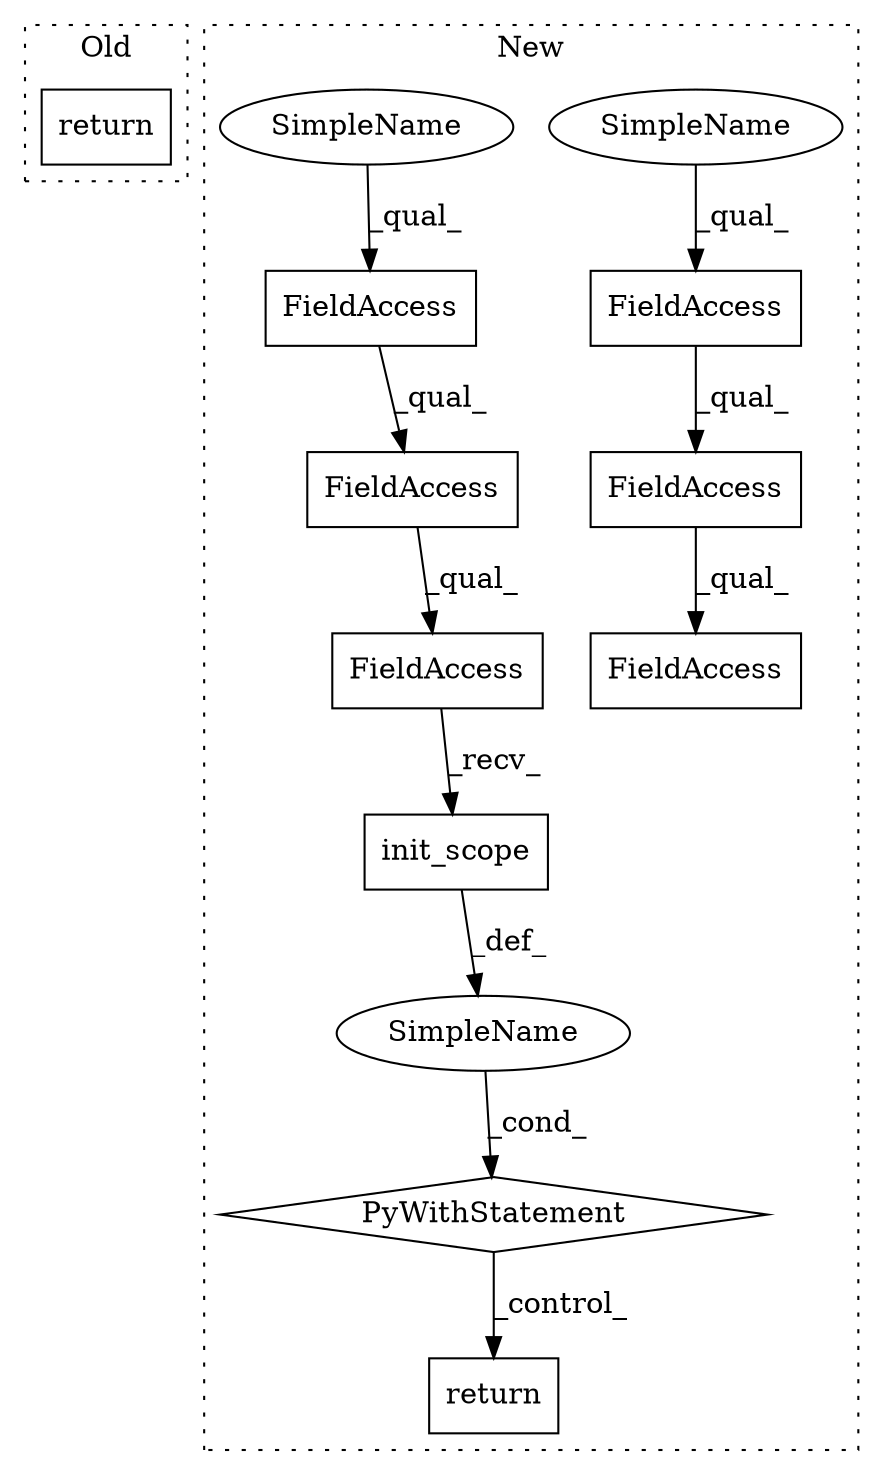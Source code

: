 digraph G {
subgraph cluster0 {
1 [label="return" a="41" s="81547" l="7" shape="box"];
label = "Old";
style="dotted";
}
subgraph cluster1 {
2 [label="init_scope" a="32" s="72831" l="12" shape="box"];
3 [label="PyWithStatement" a="104" s="72789,72843" l="10,2" shape="diamond"];
4 [label="FieldAccess" a="22" s="72799" l="31" shape="box"];
5 [label="FieldAccess" a="22" s="72799" l="27" shape="box"];
6 [label="FieldAccess" a="22" s="72799" l="17" shape="box"];
7 [label="FieldAccess" a="22" s="72860" l="17" shape="box"];
8 [label="FieldAccess" a="22" s="72860" l="23" shape="box"];
9 [label="FieldAccess" a="22" s="72860" l="31" shape="box"];
10 [label="SimpleName" a="42" s="" l="" shape="ellipse"];
11 [label="return" a="41" s="72853" l="7" shape="box"];
12 [label="SimpleName" a="42" s="72860" l="10" shape="ellipse"];
13 [label="SimpleName" a="42" s="72799" l="10" shape="ellipse"];
label = "New";
style="dotted";
}
2 -> 10 [label="_def_"];
3 -> 11 [label="_control_"];
4 -> 2 [label="_recv_"];
5 -> 4 [label="_qual_"];
6 -> 5 [label="_qual_"];
7 -> 8 [label="_qual_"];
8 -> 9 [label="_qual_"];
10 -> 3 [label="_cond_"];
12 -> 7 [label="_qual_"];
13 -> 6 [label="_qual_"];
}